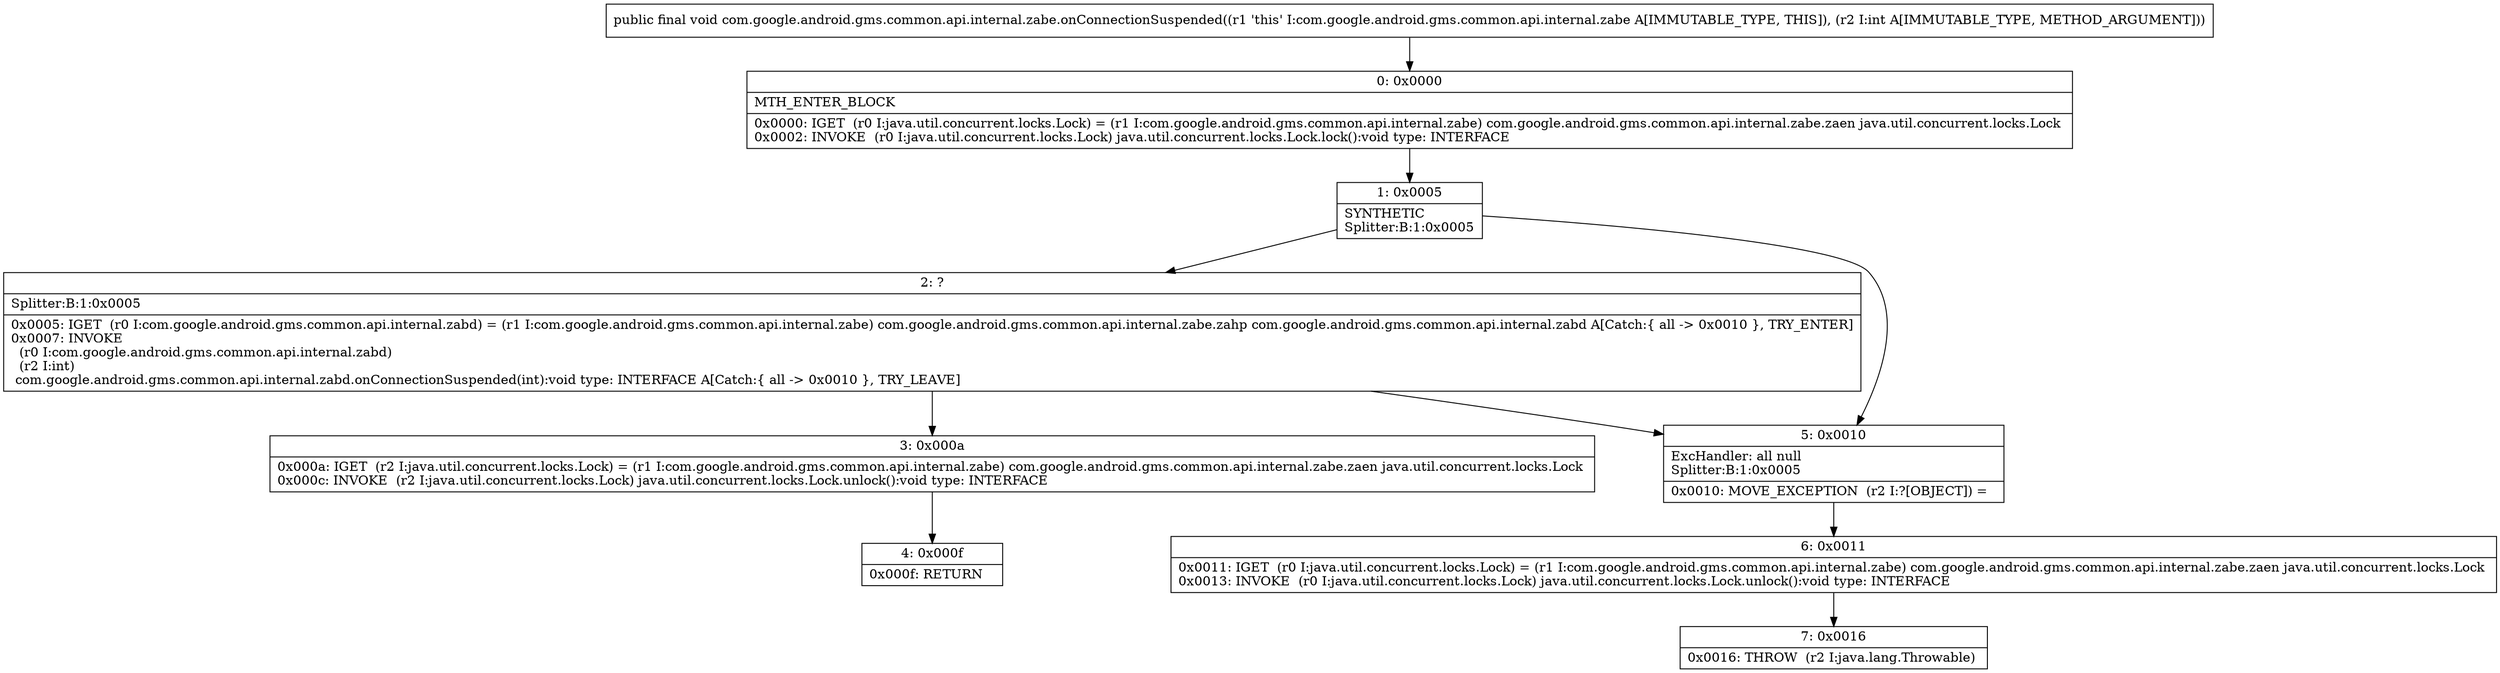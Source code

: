 digraph "CFG forcom.google.android.gms.common.api.internal.zabe.onConnectionSuspended(I)V" {
Node_0 [shape=record,label="{0\:\ 0x0000|MTH_ENTER_BLOCK\l|0x0000: IGET  (r0 I:java.util.concurrent.locks.Lock) = (r1 I:com.google.android.gms.common.api.internal.zabe) com.google.android.gms.common.api.internal.zabe.zaen java.util.concurrent.locks.Lock \l0x0002: INVOKE  (r0 I:java.util.concurrent.locks.Lock) java.util.concurrent.locks.Lock.lock():void type: INTERFACE \l}"];
Node_1 [shape=record,label="{1\:\ 0x0005|SYNTHETIC\lSplitter:B:1:0x0005\l}"];
Node_2 [shape=record,label="{2\:\ ?|Splitter:B:1:0x0005\l|0x0005: IGET  (r0 I:com.google.android.gms.common.api.internal.zabd) = (r1 I:com.google.android.gms.common.api.internal.zabe) com.google.android.gms.common.api.internal.zabe.zahp com.google.android.gms.common.api.internal.zabd A[Catch:\{ all \-\> 0x0010 \}, TRY_ENTER]\l0x0007: INVOKE  \l  (r0 I:com.google.android.gms.common.api.internal.zabd)\l  (r2 I:int)\l com.google.android.gms.common.api.internal.zabd.onConnectionSuspended(int):void type: INTERFACE A[Catch:\{ all \-\> 0x0010 \}, TRY_LEAVE]\l}"];
Node_3 [shape=record,label="{3\:\ 0x000a|0x000a: IGET  (r2 I:java.util.concurrent.locks.Lock) = (r1 I:com.google.android.gms.common.api.internal.zabe) com.google.android.gms.common.api.internal.zabe.zaen java.util.concurrent.locks.Lock \l0x000c: INVOKE  (r2 I:java.util.concurrent.locks.Lock) java.util.concurrent.locks.Lock.unlock():void type: INTERFACE \l}"];
Node_4 [shape=record,label="{4\:\ 0x000f|0x000f: RETURN   \l}"];
Node_5 [shape=record,label="{5\:\ 0x0010|ExcHandler: all null\lSplitter:B:1:0x0005\l|0x0010: MOVE_EXCEPTION  (r2 I:?[OBJECT]) =  \l}"];
Node_6 [shape=record,label="{6\:\ 0x0011|0x0011: IGET  (r0 I:java.util.concurrent.locks.Lock) = (r1 I:com.google.android.gms.common.api.internal.zabe) com.google.android.gms.common.api.internal.zabe.zaen java.util.concurrent.locks.Lock \l0x0013: INVOKE  (r0 I:java.util.concurrent.locks.Lock) java.util.concurrent.locks.Lock.unlock():void type: INTERFACE \l}"];
Node_7 [shape=record,label="{7\:\ 0x0016|0x0016: THROW  (r2 I:java.lang.Throwable) \l}"];
MethodNode[shape=record,label="{public final void com.google.android.gms.common.api.internal.zabe.onConnectionSuspended((r1 'this' I:com.google.android.gms.common.api.internal.zabe A[IMMUTABLE_TYPE, THIS]), (r2 I:int A[IMMUTABLE_TYPE, METHOD_ARGUMENT])) }"];
MethodNode -> Node_0;
Node_0 -> Node_1;
Node_1 -> Node_2;
Node_1 -> Node_5;
Node_2 -> Node_3;
Node_2 -> Node_5;
Node_3 -> Node_4;
Node_5 -> Node_6;
Node_6 -> Node_7;
}

